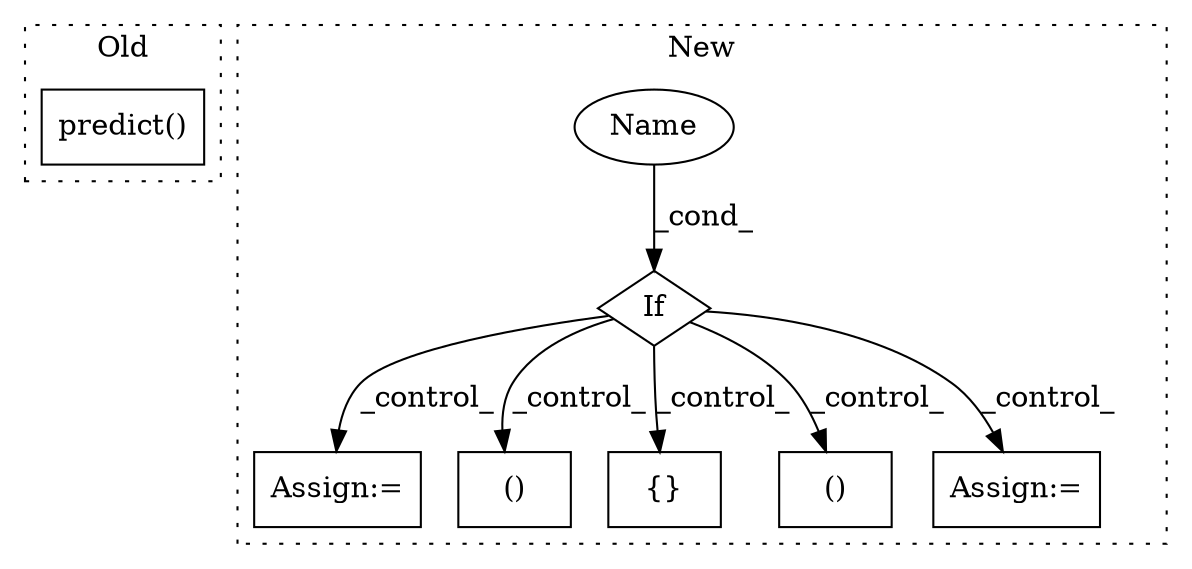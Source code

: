 digraph G {
subgraph cluster0 {
1 [label="predict()" a="75" s="1778" l="15" shape="box"];
label = "Old";
style="dotted";
}
subgraph cluster1 {
2 [label="If" a="96" s="2173" l="3" shape="diamond"];
3 [label="Assign:=" a="68" s="2267" l="9" shape="box"];
4 [label="()" a="54" s="2199" l="4" shape="box"];
5 [label="{}" a="59" s="2399,2452" l="1,0" shape="box"];
6 [label="()" a="54" s="2349" l="6" shape="box"];
7 [label="Assign:=" a="68" s="2199" l="7" shape="box"];
8 [label="Name" a="87" s="2176" l="7" shape="ellipse"];
label = "New";
style="dotted";
}
2 -> 7 [label="_control_"];
2 -> 6 [label="_control_"];
2 -> 4 [label="_control_"];
2 -> 3 [label="_control_"];
2 -> 5 [label="_control_"];
8 -> 2 [label="_cond_"];
}